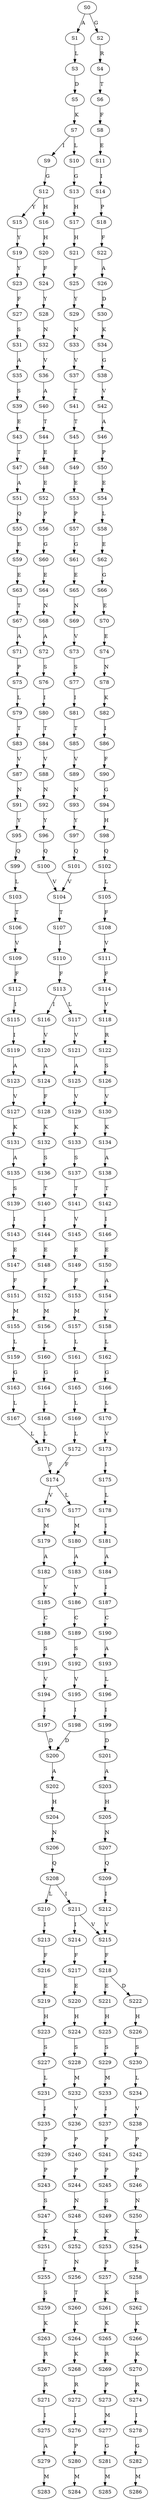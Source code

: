 strict digraph  {
	S0 -> S1 [ label = A ];
	S0 -> S2 [ label = G ];
	S1 -> S3 [ label = L ];
	S2 -> S4 [ label = R ];
	S3 -> S5 [ label = D ];
	S4 -> S6 [ label = T ];
	S5 -> S7 [ label = K ];
	S6 -> S8 [ label = F ];
	S7 -> S9 [ label = I ];
	S7 -> S10 [ label = L ];
	S8 -> S11 [ label = E ];
	S9 -> S12 [ label = G ];
	S10 -> S13 [ label = G ];
	S11 -> S14 [ label = I ];
	S12 -> S15 [ label = Y ];
	S12 -> S16 [ label = H ];
	S13 -> S17 [ label = H ];
	S14 -> S18 [ label = P ];
	S15 -> S19 [ label = Y ];
	S16 -> S20 [ label = H ];
	S17 -> S21 [ label = H ];
	S18 -> S22 [ label = F ];
	S19 -> S23 [ label = Y ];
	S20 -> S24 [ label = F ];
	S21 -> S25 [ label = F ];
	S22 -> S26 [ label = A ];
	S23 -> S27 [ label = F ];
	S24 -> S28 [ label = Y ];
	S25 -> S29 [ label = Y ];
	S26 -> S30 [ label = D ];
	S27 -> S31 [ label = S ];
	S28 -> S32 [ label = N ];
	S29 -> S33 [ label = N ];
	S30 -> S34 [ label = K ];
	S31 -> S35 [ label = A ];
	S32 -> S36 [ label = V ];
	S33 -> S37 [ label = V ];
	S34 -> S38 [ label = G ];
	S35 -> S39 [ label = S ];
	S36 -> S40 [ label = A ];
	S37 -> S41 [ label = T ];
	S38 -> S42 [ label = V ];
	S39 -> S43 [ label = E ];
	S40 -> S44 [ label = T ];
	S41 -> S45 [ label = T ];
	S42 -> S46 [ label = A ];
	S43 -> S47 [ label = T ];
	S44 -> S48 [ label = E ];
	S45 -> S49 [ label = E ];
	S46 -> S50 [ label = P ];
	S47 -> S51 [ label = A ];
	S48 -> S52 [ label = E ];
	S49 -> S53 [ label = E ];
	S50 -> S54 [ label = E ];
	S51 -> S55 [ label = Q ];
	S52 -> S56 [ label = P ];
	S53 -> S57 [ label = P ];
	S54 -> S58 [ label = L ];
	S55 -> S59 [ label = E ];
	S56 -> S60 [ label = G ];
	S57 -> S61 [ label = G ];
	S58 -> S62 [ label = E ];
	S59 -> S63 [ label = E ];
	S60 -> S64 [ label = E ];
	S61 -> S65 [ label = E ];
	S62 -> S66 [ label = G ];
	S63 -> S67 [ label = T ];
	S64 -> S68 [ label = N ];
	S65 -> S69 [ label = N ];
	S66 -> S70 [ label = E ];
	S67 -> S71 [ label = A ];
	S68 -> S72 [ label = A ];
	S69 -> S73 [ label = V ];
	S70 -> S74 [ label = E ];
	S71 -> S75 [ label = P ];
	S72 -> S76 [ label = S ];
	S73 -> S77 [ label = S ];
	S74 -> S78 [ label = N ];
	S75 -> S79 [ label = L ];
	S76 -> S80 [ label = I ];
	S77 -> S81 [ label = I ];
	S78 -> S82 [ label = K ];
	S79 -> S83 [ label = T ];
	S80 -> S84 [ label = T ];
	S81 -> S85 [ label = T ];
	S82 -> S86 [ label = I ];
	S83 -> S87 [ label = V ];
	S84 -> S88 [ label = V ];
	S85 -> S89 [ label = V ];
	S86 -> S90 [ label = F ];
	S87 -> S91 [ label = N ];
	S88 -> S92 [ label = N ];
	S89 -> S93 [ label = N ];
	S90 -> S94 [ label = G ];
	S91 -> S95 [ label = Y ];
	S92 -> S96 [ label = Y ];
	S93 -> S97 [ label = Y ];
	S94 -> S98 [ label = H ];
	S95 -> S99 [ label = Q ];
	S96 -> S100 [ label = Q ];
	S97 -> S101 [ label = Q ];
	S98 -> S102 [ label = Q ];
	S99 -> S103 [ label = L ];
	S100 -> S104 [ label = V ];
	S101 -> S104 [ label = V ];
	S102 -> S105 [ label = L ];
	S103 -> S106 [ label = T ];
	S104 -> S107 [ label = T ];
	S105 -> S108 [ label = F ];
	S106 -> S109 [ label = V ];
	S107 -> S110 [ label = I ];
	S108 -> S111 [ label = V ];
	S109 -> S112 [ label = F ];
	S110 -> S113 [ label = F ];
	S111 -> S114 [ label = F ];
	S112 -> S115 [ label = I ];
	S113 -> S116 [ label = I ];
	S113 -> S117 [ label = L ];
	S114 -> S118 [ label = V ];
	S115 -> S119 [ label = I ];
	S116 -> S120 [ label = V ];
	S117 -> S121 [ label = V ];
	S118 -> S122 [ label = R ];
	S119 -> S123 [ label = A ];
	S120 -> S124 [ label = A ];
	S121 -> S125 [ label = A ];
	S122 -> S126 [ label = S ];
	S123 -> S127 [ label = V ];
	S124 -> S128 [ label = F ];
	S125 -> S129 [ label = V ];
	S126 -> S130 [ label = V ];
	S127 -> S131 [ label = K ];
	S128 -> S132 [ label = K ];
	S129 -> S133 [ label = K ];
	S130 -> S134 [ label = K ];
	S131 -> S135 [ label = A ];
	S132 -> S136 [ label = S ];
	S133 -> S137 [ label = S ];
	S134 -> S138 [ label = A ];
	S135 -> S139 [ label = S ];
	S136 -> S140 [ label = T ];
	S137 -> S141 [ label = T ];
	S138 -> S142 [ label = T ];
	S139 -> S143 [ label = I ];
	S140 -> S144 [ label = I ];
	S141 -> S145 [ label = V ];
	S142 -> S146 [ label = I ];
	S143 -> S147 [ label = E ];
	S144 -> S148 [ label = E ];
	S145 -> S149 [ label = E ];
	S146 -> S150 [ label = E ];
	S147 -> S151 [ label = F ];
	S148 -> S152 [ label = F ];
	S149 -> S153 [ label = F ];
	S150 -> S154 [ label = A ];
	S151 -> S155 [ label = M ];
	S152 -> S156 [ label = M ];
	S153 -> S157 [ label = M ];
	S154 -> S158 [ label = V ];
	S155 -> S159 [ label = L ];
	S156 -> S160 [ label = L ];
	S157 -> S161 [ label = L ];
	S158 -> S162 [ label = L ];
	S159 -> S163 [ label = G ];
	S160 -> S164 [ label = G ];
	S161 -> S165 [ label = G ];
	S162 -> S166 [ label = G ];
	S163 -> S167 [ label = L ];
	S164 -> S168 [ label = L ];
	S165 -> S169 [ label = L ];
	S166 -> S170 [ label = L ];
	S167 -> S171 [ label = L ];
	S168 -> S171 [ label = L ];
	S169 -> S172 [ label = L ];
	S170 -> S173 [ label = V ];
	S171 -> S174 [ label = F ];
	S172 -> S174 [ label = F ];
	S173 -> S175 [ label = I ];
	S174 -> S176 [ label = V ];
	S174 -> S177 [ label = L ];
	S175 -> S178 [ label = L ];
	S176 -> S179 [ label = M ];
	S177 -> S180 [ label = M ];
	S178 -> S181 [ label = I ];
	S179 -> S182 [ label = A ];
	S180 -> S183 [ label = A ];
	S181 -> S184 [ label = A ];
	S182 -> S185 [ label = V ];
	S183 -> S186 [ label = V ];
	S184 -> S187 [ label = I ];
	S185 -> S188 [ label = C ];
	S186 -> S189 [ label = C ];
	S187 -> S190 [ label = C ];
	S188 -> S191 [ label = S ];
	S189 -> S192 [ label = S ];
	S190 -> S193 [ label = A ];
	S191 -> S194 [ label = V ];
	S192 -> S195 [ label = V ];
	S193 -> S196 [ label = L ];
	S194 -> S197 [ label = I ];
	S195 -> S198 [ label = I ];
	S196 -> S199 [ label = I ];
	S197 -> S200 [ label = D ];
	S198 -> S200 [ label = D ];
	S199 -> S201 [ label = D ];
	S200 -> S202 [ label = A ];
	S201 -> S203 [ label = A ];
	S202 -> S204 [ label = H ];
	S203 -> S205 [ label = H ];
	S204 -> S206 [ label = N ];
	S205 -> S207 [ label = N ];
	S206 -> S208 [ label = Q ];
	S207 -> S209 [ label = Q ];
	S208 -> S210 [ label = L ];
	S208 -> S211 [ label = I ];
	S209 -> S212 [ label = I ];
	S210 -> S213 [ label = I ];
	S211 -> S214 [ label = I ];
	S211 -> S215 [ label = V ];
	S212 -> S215 [ label = V ];
	S213 -> S216 [ label = F ];
	S214 -> S217 [ label = F ];
	S215 -> S218 [ label = F ];
	S216 -> S219 [ label = E ];
	S217 -> S220 [ label = E ];
	S218 -> S221 [ label = E ];
	S218 -> S222 [ label = D ];
	S219 -> S223 [ label = H ];
	S220 -> S224 [ label = H ];
	S221 -> S225 [ label = H ];
	S222 -> S226 [ label = H ];
	S223 -> S227 [ label = S ];
	S224 -> S228 [ label = S ];
	S225 -> S229 [ label = S ];
	S226 -> S230 [ label = S ];
	S227 -> S231 [ label = L ];
	S228 -> S232 [ label = M ];
	S229 -> S233 [ label = M ];
	S230 -> S234 [ label = L ];
	S231 -> S235 [ label = I ];
	S232 -> S236 [ label = V ];
	S233 -> S237 [ label = I ];
	S234 -> S238 [ label = V ];
	S235 -> S239 [ label = P ];
	S236 -> S240 [ label = P ];
	S237 -> S241 [ label = P ];
	S238 -> S242 [ label = P ];
	S239 -> S243 [ label = P ];
	S240 -> S244 [ label = P ];
	S241 -> S245 [ label = P ];
	S242 -> S246 [ label = P ];
	S243 -> S247 [ label = S ];
	S244 -> S248 [ label = N ];
	S245 -> S249 [ label = S ];
	S246 -> S250 [ label = N ];
	S247 -> S251 [ label = K ];
	S248 -> S252 [ label = K ];
	S249 -> S253 [ label = K ];
	S250 -> S254 [ label = K ];
	S251 -> S255 [ label = T ];
	S252 -> S256 [ label = N ];
	S253 -> S257 [ label = P ];
	S254 -> S258 [ label = S ];
	S255 -> S259 [ label = S ];
	S256 -> S260 [ label = T ];
	S257 -> S261 [ label = K ];
	S258 -> S262 [ label = S ];
	S259 -> S263 [ label = K ];
	S260 -> S264 [ label = K ];
	S261 -> S265 [ label = K ];
	S262 -> S266 [ label = K ];
	S263 -> S267 [ label = R ];
	S264 -> S268 [ label = K ];
	S265 -> S269 [ label = R ];
	S266 -> S270 [ label = K ];
	S267 -> S271 [ label = R ];
	S268 -> S272 [ label = R ];
	S269 -> S273 [ label = P ];
	S270 -> S274 [ label = R ];
	S271 -> S275 [ label = I ];
	S272 -> S276 [ label = I ];
	S273 -> S277 [ label = M ];
	S274 -> S278 [ label = I ];
	S275 -> S279 [ label = A ];
	S276 -> S280 [ label = P ];
	S277 -> S281 [ label = G ];
	S278 -> S282 [ label = G ];
	S279 -> S283 [ label = M ];
	S280 -> S284 [ label = M ];
	S281 -> S285 [ label = M ];
	S282 -> S286 [ label = M ];
}
